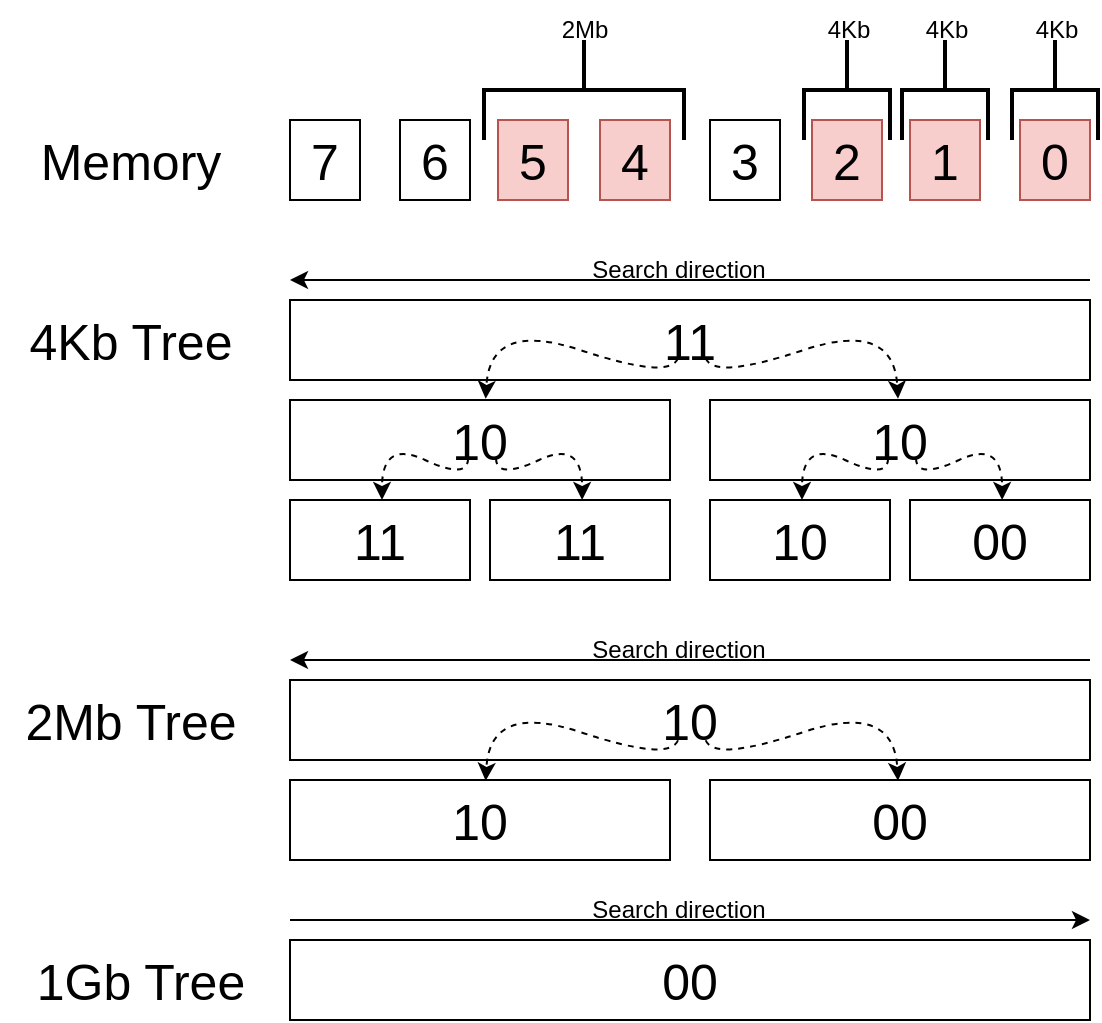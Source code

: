 <mxfile version="20.6.0" type="device"><diagram id="zjln9nGrKO4OnWLjlrIO" name="Page-1"><mxGraphModel dx="1348" dy="793" grid="1" gridSize="10" guides="1" tooltips="1" connect="1" arrows="1" fold="1" page="1" pageScale="1" pageWidth="850" pageHeight="1100" math="0" shadow="0"><root><mxCell id="0"/><mxCell id="1" parent="0"/><mxCell id="dBjkYNTrU5PymwltPniq-23" value="&lt;font style=&quot;font-size: 25px;&quot;&gt;10&lt;/font&gt;" style="rounded=0;whiteSpace=wrap;html=1;" parent="1" vertex="1"><mxGeometry x="430" y="210" width="190" height="40" as="geometry"/></mxCell><mxCell id="dBjkYNTrU5PymwltPniq-24" value="&lt;font style=&quot;font-size: 25px;&quot;&gt;10&lt;/font&gt;" style="rounded=0;whiteSpace=wrap;html=1;" parent="1" vertex="1"><mxGeometry x="640" y="210" width="190" height="40" as="geometry"/></mxCell><mxCell id="dBjkYNTrU5PymwltPniq-28" value="&lt;font style=&quot;font-size: 25px;&quot;&gt;00&lt;/font&gt;" style="rounded=0;whiteSpace=wrap;html=1;" parent="1" vertex="1"><mxGeometry x="740" y="260" width="90" height="40" as="geometry"/></mxCell><mxCell id="dBjkYNTrU5PymwltPniq-29" value="&lt;font style=&quot;font-size: 25px;&quot;&gt;11&lt;/font&gt;" style="rounded=0;whiteSpace=wrap;html=1;" parent="1" vertex="1"><mxGeometry x="430" y="160" width="400" height="40" as="geometry"/></mxCell><mxCell id="dBjkYNTrU5PymwltPniq-31" value="&lt;font style=&quot;font-size: 25px;&quot;&gt;11&lt;/font&gt;" style="rounded=0;whiteSpace=wrap;html=1;" parent="1" vertex="1"><mxGeometry x="430" y="260" width="90" height="40" as="geometry"/></mxCell><mxCell id="dBjkYNTrU5PymwltPniq-32" value="&lt;font style=&quot;font-size: 25px;&quot;&gt;11&lt;/font&gt;" style="rounded=0;whiteSpace=wrap;html=1;" parent="1" vertex="1"><mxGeometry x="530" y="260" width="90" height="40" as="geometry"/></mxCell><mxCell id="dBjkYNTrU5PymwltPniq-33" value="&lt;font style=&quot;font-size: 25px;&quot;&gt;10&lt;/font&gt;" style="rounded=0;whiteSpace=wrap;html=1;" parent="1" vertex="1"><mxGeometry x="640" y="260" width="90" height="40" as="geometry"/></mxCell><mxCell id="dBjkYNTrU5PymwltPniq-35" value="4Kb Tree" style="text;html=1;align=center;verticalAlign=middle;resizable=0;points=[];autosize=1;strokeColor=none;fillColor=none;fontSize=25;" parent="1" vertex="1"><mxGeometry x="290" y="160" width="120" height="40" as="geometry"/></mxCell><mxCell id="dBjkYNTrU5PymwltPniq-37" value="&lt;font style=&quot;font-size: 25px;&quot;&gt;10&lt;/font&gt;" style="rounded=0;whiteSpace=wrap;html=1;" parent="1" vertex="1"><mxGeometry x="430" y="400" width="190" height="40" as="geometry"/></mxCell><mxCell id="dBjkYNTrU5PymwltPniq-38" value="&lt;font style=&quot;font-size: 25px;&quot;&gt;00&lt;/font&gt;" style="rounded=0;whiteSpace=wrap;html=1;" parent="1" vertex="1"><mxGeometry x="640" y="400" width="190" height="40" as="geometry"/></mxCell><mxCell id="dBjkYNTrU5PymwltPniq-40" value="&lt;font style=&quot;font-size: 25px;&quot;&gt;10&lt;/font&gt;" style="rounded=0;whiteSpace=wrap;html=1;" parent="1" vertex="1"><mxGeometry x="430" y="350" width="400" height="40" as="geometry"/></mxCell><mxCell id="dBjkYNTrU5PymwltPniq-47" value="2Mb Tree" style="text;html=1;align=center;verticalAlign=middle;resizable=0;points=[];autosize=1;strokeColor=none;fillColor=none;fontSize=25;" parent="1" vertex="1"><mxGeometry x="285" y="350" width="130" height="40" as="geometry"/></mxCell><mxCell id="dBjkYNTrU5PymwltPniq-50" value="&lt;font style=&quot;font-size: 25px;&quot;&gt;00&lt;/font&gt;" style="rounded=0;whiteSpace=wrap;html=1;" parent="1" vertex="1"><mxGeometry x="430" y="480" width="400" height="40" as="geometry"/></mxCell><mxCell id="dBjkYNTrU5PymwltPniq-51" value="1Gb Tree" style="text;html=1;align=center;verticalAlign=middle;resizable=0;points=[];autosize=1;strokeColor=none;fillColor=none;fontSize=25;" parent="1" vertex="1"><mxGeometry x="290" y="480" width="130" height="40" as="geometry"/></mxCell><mxCell id="TYhwPSes7DojMcwzIKbP-2" value="&lt;font style=&quot;font-size: 25px;&quot;&gt;7&lt;/font&gt;" style="rounded=0;whiteSpace=wrap;html=1;" parent="1" vertex="1"><mxGeometry x="430" y="70" width="35" height="40" as="geometry"/></mxCell><mxCell id="TYhwPSes7DojMcwzIKbP-5" value="&lt;div&gt;Memory&lt;/div&gt;" style="text;html=1;align=center;verticalAlign=middle;resizable=0;points=[];autosize=1;strokeColor=none;fillColor=none;fontSize=25;" parent="1" vertex="1"><mxGeometry x="295" y="70" width="110" height="40" as="geometry"/></mxCell><mxCell id="TYhwPSes7DojMcwzIKbP-8" value="&lt;font style=&quot;font-size: 25px;&quot;&gt;6&lt;/font&gt;" style="rounded=0;whiteSpace=wrap;html=1;" parent="1" vertex="1"><mxGeometry x="485" y="70" width="35" height="40" as="geometry"/></mxCell><mxCell id="TYhwPSes7DojMcwzIKbP-9" value="&lt;font style=&quot;font-size: 25px;&quot;&gt;5&lt;/font&gt;" style="rounded=0;whiteSpace=wrap;html=1;fillColor=#f8cecc;strokeColor=#b85450;" parent="1" vertex="1"><mxGeometry x="534" y="70" width="35" height="40" as="geometry"/></mxCell><mxCell id="TYhwPSes7DojMcwzIKbP-10" value="&lt;font style=&quot;font-size: 25px;&quot;&gt;4&lt;/font&gt;" style="rounded=0;whiteSpace=wrap;html=1;fillColor=#f8cecc;strokeColor=#b85450;" parent="1" vertex="1"><mxGeometry x="585" y="70" width="35" height="40" as="geometry"/></mxCell><mxCell id="TYhwPSes7DojMcwzIKbP-11" value="&lt;font style=&quot;font-size: 25px;&quot;&gt;3&lt;/font&gt;" style="rounded=0;whiteSpace=wrap;html=1;" parent="1" vertex="1"><mxGeometry x="640" y="70" width="35" height="40" as="geometry"/></mxCell><mxCell id="TYhwPSes7DojMcwzIKbP-12" value="&lt;font style=&quot;font-size: 25px;&quot;&gt;2&lt;/font&gt;" style="rounded=0;whiteSpace=wrap;html=1;fillColor=#f8cecc;strokeColor=#b85450;" parent="1" vertex="1"><mxGeometry x="691" y="70" width="35" height="40" as="geometry"/></mxCell><mxCell id="TYhwPSes7DojMcwzIKbP-13" value="&lt;font style=&quot;font-size: 25px;&quot;&gt;1&lt;/font&gt;" style="rounded=0;whiteSpace=wrap;html=1;fillColor=#f8cecc;strokeColor=#b85450;" parent="1" vertex="1"><mxGeometry x="740" y="70" width="35" height="40" as="geometry"/></mxCell><mxCell id="TYhwPSes7DojMcwzIKbP-14" value="&lt;font style=&quot;font-size: 25px;&quot;&gt;0&lt;/font&gt;" style="rounded=0;whiteSpace=wrap;html=1;fillColor=#f8cecc;strokeColor=#b85450;" parent="1" vertex="1"><mxGeometry x="795" y="70" width="35" height="40" as="geometry"/></mxCell><mxCell id="Jj8FlkjhkIwrtevY9dTh-4" value="" style="strokeWidth=2;html=1;shape=mxgraph.flowchart.annotation_2;align=left;labelPosition=right;pointerEvents=1;direction=south;" vertex="1" parent="1"><mxGeometry x="527" y="30" width="100" height="50" as="geometry"/></mxCell><mxCell id="Jj8FlkjhkIwrtevY9dTh-5" value="2Mb" style="text;html=1;align=center;verticalAlign=middle;resizable=0;points=[];autosize=1;strokeColor=none;fillColor=none;" vertex="1" parent="1"><mxGeometry x="552" y="10" width="50" height="30" as="geometry"/></mxCell><mxCell id="Jj8FlkjhkIwrtevY9dTh-6" value="" style="strokeWidth=2;html=1;shape=mxgraph.flowchart.annotation_2;align=left;labelPosition=right;pointerEvents=1;direction=south;" vertex="1" parent="1"><mxGeometry x="687" y="30" width="43" height="50" as="geometry"/></mxCell><mxCell id="Jj8FlkjhkIwrtevY9dTh-7" value="4Kb" style="text;html=1;align=center;verticalAlign=middle;resizable=0;points=[];autosize=1;strokeColor=none;fillColor=none;" vertex="1" parent="1"><mxGeometry x="688.5" y="10" width="40" height="30" as="geometry"/></mxCell><mxCell id="Jj8FlkjhkIwrtevY9dTh-8" value="" style="strokeWidth=2;html=1;shape=mxgraph.flowchart.annotation_2;align=left;labelPosition=right;pointerEvents=1;direction=south;" vertex="1" parent="1"><mxGeometry x="736" y="30" width="43" height="50" as="geometry"/></mxCell><mxCell id="Jj8FlkjhkIwrtevY9dTh-9" value="4Kb" style="text;html=1;align=center;verticalAlign=middle;resizable=0;points=[];autosize=1;strokeColor=none;fillColor=none;" vertex="1" parent="1"><mxGeometry x="737.5" y="10" width="40" height="30" as="geometry"/></mxCell><mxCell id="Jj8FlkjhkIwrtevY9dTh-10" value="" style="strokeWidth=2;html=1;shape=mxgraph.flowchart.annotation_2;align=left;labelPosition=right;pointerEvents=1;direction=south;" vertex="1" parent="1"><mxGeometry x="791" y="30" width="43" height="50" as="geometry"/></mxCell><mxCell id="Jj8FlkjhkIwrtevY9dTh-11" value="4Kb" style="text;html=1;align=center;verticalAlign=middle;resizable=0;points=[];autosize=1;strokeColor=none;fillColor=none;" vertex="1" parent="1"><mxGeometry x="792.5" y="10" width="40" height="30" as="geometry"/></mxCell><mxCell id="Jj8FlkjhkIwrtevY9dTh-12" value="" style="curved=1;endArrow=classic;html=1;rounded=0;entryX=0.515;entryY=-0.015;entryDx=0;entryDy=0;entryPerimeter=0;exitX=0.46;exitY=0.978;exitDx=0;exitDy=0;exitPerimeter=0;dashed=1;" edge="1" parent="1" target="dBjkYNTrU5PymwltPniq-23"><mxGeometry width="50" height="50" relative="1" as="geometry"><mxPoint x="624" y="189.12" as="sourcePoint"/><mxPoint x="556.28" y="209.36" as="targetPoint"/><Array as="points"><mxPoint x="620" y="200"/><mxPoint x="530" y="170"/></Array></mxGeometry></mxCell><mxCell id="Jj8FlkjhkIwrtevY9dTh-16" value="" style="endArrow=classic;html=1;rounded=0;curved=1;" edge="1" parent="1"><mxGeometry width="50" height="50" relative="1" as="geometry"><mxPoint x="830" y="150" as="sourcePoint"/><mxPoint x="430" y="150" as="targetPoint"/></mxGeometry></mxCell><mxCell id="Jj8FlkjhkIwrtevY9dTh-17" value="Search direction" style="text;html=1;align=center;verticalAlign=middle;resizable=0;points=[];autosize=1;strokeColor=none;fillColor=none;" vertex="1" parent="1"><mxGeometry x="569" y="130" width="110" height="30" as="geometry"/></mxCell><mxCell id="Jj8FlkjhkIwrtevY9dTh-19" value="" style="endArrow=classic;html=1;rounded=0;curved=1;" edge="1" parent="1"><mxGeometry width="50" height="50" relative="1" as="geometry"><mxPoint x="830" y="340" as="sourcePoint"/><mxPoint x="430" y="340" as="targetPoint"/></mxGeometry></mxCell><mxCell id="Jj8FlkjhkIwrtevY9dTh-20" value="Search direction" style="text;html=1;align=center;verticalAlign=middle;resizable=0;points=[];autosize=1;strokeColor=none;fillColor=none;" vertex="1" parent="1"><mxGeometry x="569" y="320" width="110" height="30" as="geometry"/></mxCell><mxCell id="Jj8FlkjhkIwrtevY9dTh-21" value="" style="endArrow=classic;html=1;rounded=0;curved=1;" edge="1" parent="1"><mxGeometry width="50" height="50" relative="1" as="geometry"><mxPoint x="430" y="470" as="sourcePoint"/><mxPoint x="830" y="470" as="targetPoint"/></mxGeometry></mxCell><mxCell id="Jj8FlkjhkIwrtevY9dTh-22" value="Search direction" style="text;html=1;align=center;verticalAlign=middle;resizable=0;points=[];autosize=1;strokeColor=none;fillColor=none;" vertex="1" parent="1"><mxGeometry x="569" y="450" width="110" height="30" as="geometry"/></mxCell><mxCell id="Jj8FlkjhkIwrtevY9dTh-25" value="" style="curved=1;endArrow=classic;html=1;rounded=0;entryX=0.5;entryY=0;entryDx=0;entryDy=0;exitX=0.46;exitY=0.978;exitDx=0;exitDy=0;exitPerimeter=0;dashed=1;" edge="1" parent="1"><mxGeometry width="50" height="50" relative="1" as="geometry"><mxPoint x="729.07" y="239.12" as="sourcePoint"/><mxPoint x="686" y="260.0" as="targetPoint"/><Array as="points"><mxPoint x="729" y="250"/><mxPoint x="686" y="230"/></Array></mxGeometry></mxCell><mxCell id="Jj8FlkjhkIwrtevY9dTh-30" value="" style="curved=1;endArrow=classic;html=1;rounded=0;entryX=0.515;entryY=-0.015;entryDx=0;entryDy=0;entryPerimeter=0;exitX=0.46;exitY=0.978;exitDx=0;exitDy=0;exitPerimeter=0;dashed=1;" edge="1" parent="1"><mxGeometry width="50" height="50" relative="1" as="geometry"><mxPoint x="637.85" y="189.12" as="sourcePoint"/><mxPoint x="734" y="209.4" as="targetPoint"/><Array as="points"><mxPoint x="641.85" y="200"/><mxPoint x="731.85" y="170"/></Array></mxGeometry></mxCell><mxCell id="Jj8FlkjhkIwrtevY9dTh-31" value="" style="curved=1;endArrow=classic;html=1;rounded=0;entryX=0.5;entryY=0;entryDx=0;entryDy=0;exitX=0.46;exitY=0.978;exitDx=0;exitDy=0;exitPerimeter=0;dashed=1;" edge="1" parent="1"><mxGeometry width="50" height="50" relative="1" as="geometry"><mxPoint x="743.0" y="239.12" as="sourcePoint"/><mxPoint x="786.07" y="260.0" as="targetPoint"/><Array as="points"><mxPoint x="743.07" y="250"/><mxPoint x="786.07" y="230"/></Array></mxGeometry></mxCell><mxCell id="Jj8FlkjhkIwrtevY9dTh-32" value="" style="curved=1;endArrow=classic;html=1;rounded=0;entryX=0.5;entryY=0;entryDx=0;entryDy=0;exitX=0.46;exitY=0.978;exitDx=0;exitDy=0;exitPerimeter=0;dashed=1;" edge="1" parent="1"><mxGeometry width="50" height="50" relative="1" as="geometry"><mxPoint x="519.07" y="239.12" as="sourcePoint"/><mxPoint x="476" y="260.0" as="targetPoint"/><Array as="points"><mxPoint x="519" y="250"/><mxPoint x="476" y="230"/></Array></mxGeometry></mxCell><mxCell id="Jj8FlkjhkIwrtevY9dTh-33" value="" style="curved=1;endArrow=classic;html=1;rounded=0;entryX=0.5;entryY=0;entryDx=0;entryDy=0;exitX=0.46;exitY=0.978;exitDx=0;exitDy=0;exitPerimeter=0;dashed=1;" edge="1" parent="1"><mxGeometry width="50" height="50" relative="1" as="geometry"><mxPoint x="533.0" y="239.12" as="sourcePoint"/><mxPoint x="576.07" y="260.0" as="targetPoint"/><Array as="points"><mxPoint x="533.07" y="250"/><mxPoint x="576.07" y="230"/></Array></mxGeometry></mxCell><mxCell id="Jj8FlkjhkIwrtevY9dTh-34" value="" style="curved=1;endArrow=classic;html=1;rounded=0;entryX=0.515;entryY=-0.015;entryDx=0;entryDy=0;entryPerimeter=0;exitX=0.46;exitY=0.978;exitDx=0;exitDy=0;exitPerimeter=0;dashed=1;" edge="1" parent="1"><mxGeometry width="50" height="50" relative="1" as="geometry"><mxPoint x="624.0" y="380.12" as="sourcePoint"/><mxPoint x="527.85" y="400.4" as="targetPoint"/><Array as="points"><mxPoint x="620" y="391"/><mxPoint x="530" y="361"/></Array></mxGeometry></mxCell><mxCell id="Jj8FlkjhkIwrtevY9dTh-35" value="" style="curved=1;endArrow=classic;html=1;rounded=0;entryX=0.515;entryY=-0.015;entryDx=0;entryDy=0;entryPerimeter=0;exitX=0.46;exitY=0.978;exitDx=0;exitDy=0;exitPerimeter=0;dashed=1;" edge="1" parent="1"><mxGeometry width="50" height="50" relative="1" as="geometry"><mxPoint x="637.85" y="380.12" as="sourcePoint"/><mxPoint x="734.0" y="400.4" as="targetPoint"/><Array as="points"><mxPoint x="641.85" y="391"/><mxPoint x="731.85" y="361"/></Array></mxGeometry></mxCell></root></mxGraphModel></diagram></mxfile>